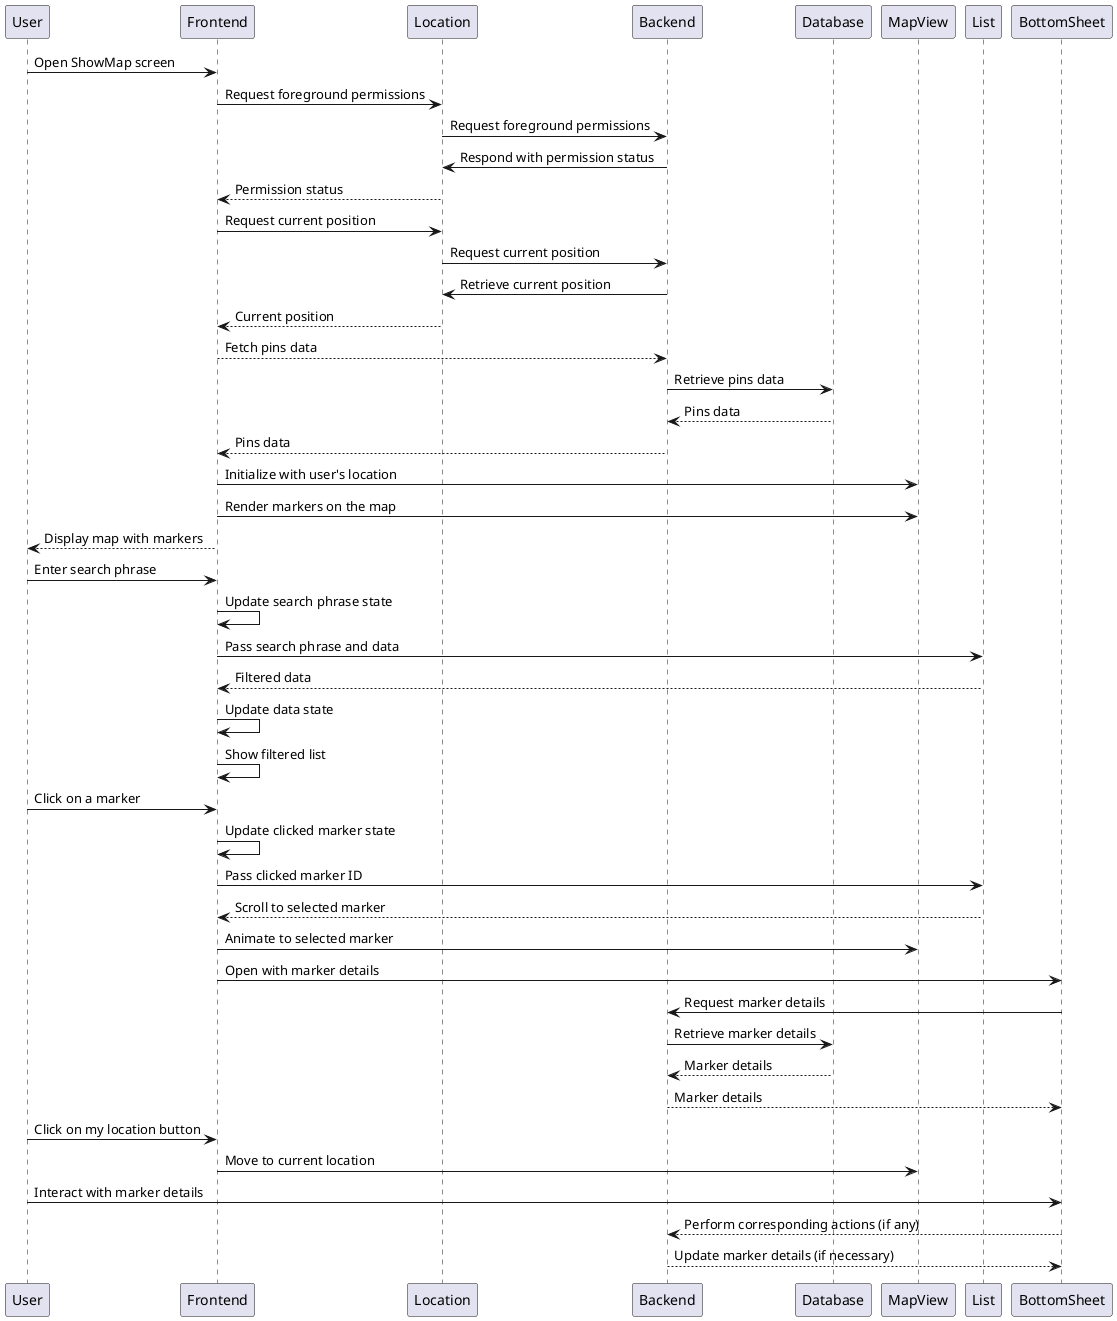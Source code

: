 @startuml

User -> Frontend: Open ShowMap screen
Frontend -> Location: Request foreground permissions
Location -> Backend: Request foreground permissions
Backend -> Location: Respond with permission status
Location --> Frontend: Permission status
Frontend -> Location: Request current position
Location -> Backend: Request current position
Backend -> Location: Retrieve current position
Location --> Frontend: Current position
Frontend --> Backend: Fetch pins data
Backend -> Database: Retrieve pins data
Database --> Backend: Pins data
Backend --> Frontend: Pins data
Frontend -> MapView: Initialize with user's location
Frontend -> MapView: Render markers on the map
Frontend --> User: Display map with markers

User -> Frontend: Enter search phrase
Frontend -> Frontend: Update search phrase state
Frontend -> List: Pass search phrase and data
List --> Frontend: Filtered data
Frontend -> Frontend: Update data state
Frontend -> Frontend: Show filtered list

User -> Frontend: Click on a marker
Frontend -> Frontend: Update clicked marker state
Frontend -> List: Pass clicked marker ID
List --> Frontend: Scroll to selected marker
Frontend -> MapView: Animate to selected marker
Frontend -> BottomSheet: Open with marker details
BottomSheet -> Backend: Request marker details
Backend -> Database: Retrieve marker details
Database --> Backend: Marker details
Backend --> BottomSheet: Marker details

User -> Frontend: Click on my location button
Frontend -> MapView: Move to current location

User -> BottomSheet: Interact with marker details
BottomSheet --> Backend: Perform corresponding actions (if any)
Backend --> BottomSheet: Update marker details (if necessary)

@enduml
